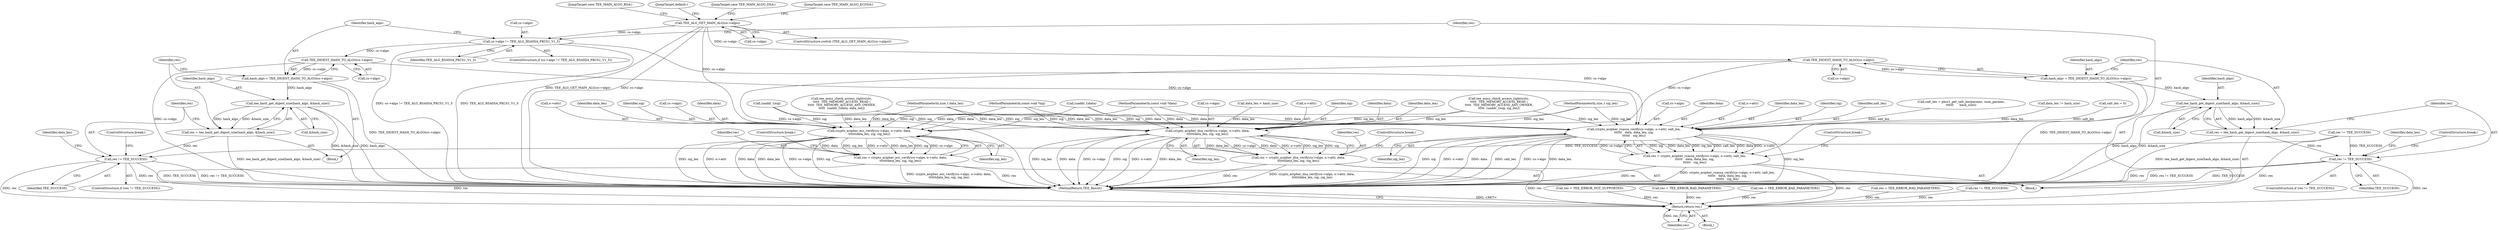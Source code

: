digraph "0_optee_os_70697bf3c5dc3d201341b01a1a8e5bc6d2fb48f8_0@pointer" {
"1000252" [label="(Call,TEE_ALG_GET_MAIN_ALG(cs->algo))"];
"1000259" [label="(Call,cs->algo != TEE_ALG_RSASSA_PKCS1_V1_5)"];
"1000267" [label="(Call,TEE_DIGEST_HASH_TO_ALGO(cs->algo))"];
"1000265" [label="(Call,hash_algo = TEE_DIGEST_HASH_TO_ALGO(cs->algo))"];
"1000273" [label="(Call,tee_hash_get_digest_size(hash_algo, &hash_size))"];
"1000271" [label="(Call,res = tee_hash_get_digest_size(hash_algo, &hash_size))"];
"1000278" [label="(Call,res != TEE_SUCCESS)"];
"1000375" [label="(Return,return res;)"];
"1000299" [label="(Call,crypto_acipher_rsassa_verify(cs->algo, o->attr, salt_len,\n\t\t\t\t\t\t   data, data_len, sig,\n\t\t\t\t\t\t   sig_len))"];
"1000297" [label="(Call,res = crypto_acipher_rsassa_verify(cs->algo, o->attr, salt_len,\n\t\t\t\t\t\t   data, data_len, sig,\n\t\t\t\t\t\t   sig_len))"];
"1000315" [label="(Call,TEE_DIGEST_HASH_TO_ALGO(cs->algo))"];
"1000313" [label="(Call,hash_algo = TEE_DIGEST_HASH_TO_ALGO(cs->algo))"];
"1000321" [label="(Call,tee_hash_get_digest_size(hash_algo, &hash_size))"];
"1000319" [label="(Call,res = tee_hash_get_digest_size(hash_algo, &hash_size))"];
"1000326" [label="(Call,res != TEE_SUCCESS)"];
"1000341" [label="(Call,crypto_acipher_dsa_verify(cs->algo, o->attr, data,\n\t\t\t\t\t\tdata_len, sig, sig_len))"];
"1000339" [label="(Call,res = crypto_acipher_dsa_verify(cs->algo, o->attr, data,\n\t\t\t\t\t\tdata_len, sig, sig_len))"];
"1000356" [label="(Call,crypto_acipher_ecc_verify(cs->algo, o->attr, data,\n\t\t\t\t\t\tdata_len, sig, sig_len))"];
"1000354" [label="(Call,res = crypto_acipher_ecc_verify(cs->algo, o->attr, data,\n\t\t\t\t\t\tdata_len, sig, sig_len))"];
"1000253" [label="(Call,cs->algo)"];
"1000264" [label="(Block,)"];
"1000251" [label="(ControlStructure,switch (TEE_ALG_GET_MAIN_ALG(cs->algo)))"];
"1000339" [label="(Call,res = crypto_acipher_dsa_verify(cs->algo, o->attr, data,\n\t\t\t\t\t\tdata_len, sig, sig_len))"];
"1000325" [label="(ControlStructure,if (res != TEE_SUCCESS))"];
"1000298" [label="(Identifier,res)"];
"1000105" [label="(MethodParameterIn,const void *data)"];
"1000263" [label="(Identifier,TEE_ALG_RSASSA_PKCS1_V1_5)"];
"1000315" [label="(Call,TEE_DIGEST_HASH_TO_ALGO(cs->algo))"];
"1000284" [label="(Identifier,data_len)"];
"1000332" [label="(Identifier,data_len)"];
"1000107" [label="(MethodParameterIn,const void *sig)"];
"1000272" [label="(Identifier,res)"];
"1000342" [label="(Call,cs->algo)"];
"1000331" [label="(Call,data_len > hash_size)"];
"1000257" [label="(JumpTarget,case TEE_MAIN_ALGO_RSA:)"];
"1000357" [label="(Call,cs->algo)"];
"1000306" [label="(Identifier,salt_len)"];
"1000369" [label="(Call,res = TEE_ERROR_NOT_SUPPORTED)"];
"1000291" [label="(Call,salt_len = pkcs1_get_salt_len(params, num_params,\n\t\t\t\t\t\t      hash_size))"];
"1000322" [label="(Identifier,hash_algo)"];
"1000297" [label="(Call,res = crypto_acipher_rsassa_verify(cs->algo, o->attr, salt_len,\n\t\t\t\t\t\t   data, data_len, sig,\n\t\t\t\t\t\t   sig_len))"];
"1000311" [label="(ControlStructure,break;)"];
"1000368" [label="(JumpTarget,default:)"];
"1000345" [label="(Call,o->attr)"];
"1000283" [label="(Call,data_len != hash_size)"];
"1000366" [label="(Identifier,sig_len)"];
"1000312" [label="(JumpTarget,case TEE_MAIN_ALGO_DSA:)"];
"1000280" [label="(Identifier,TEE_SUCCESS)"];
"1000352" [label="(ControlStructure,break;)"];
"1000287" [label="(Call,res = TEE_ERROR_BAD_PARAMETERS)"];
"1000354" [label="(Call,res = crypto_acipher_ecc_verify(cs->algo, o->attr, data,\n\t\t\t\t\t\tdata_len, sig, sig_len))"];
"1000166" [label="(Call,tee_mmu_check_access_rights(utc,\n\t\t\t\t\t  TEE_MEMORY_ACCESS_READ |\n\t\t\t\t\t  TEE_MEMORY_ACCESS_ANY_OWNER,\n\t\t\t\t\t  (uaddr_t)data, data_len))"];
"1000299" [label="(Call,crypto_acipher_rsassa_verify(cs->algo, o->attr, salt_len,\n\t\t\t\t\t\t   data, data_len, sig,\n\t\t\t\t\t\t   sig_len))"];
"1000116" [label="(Call,salt_len = 0)"];
"1000376" [label="(Identifier,res)"];
"1000275" [label="(Call,&hash_size)"];
"1000259" [label="(Call,cs->algo != TEE_ALG_RSASSA_PKCS1_V1_5)"];
"1000109" [label="(Block,)"];
"1000351" [label="(Identifier,sig_len)"];
"1000108" [label="(MethodParameterIn,size_t sig_len)"];
"1000353" [label="(JumpTarget,case TEE_MAIN_ALGO_ECDSA:)"];
"1000367" [label="(ControlStructure,break;)"];
"1000335" [label="(Call,res = TEE_ERROR_BAD_PARAMETERS)"];
"1000314" [label="(Identifier,hash_algo)"];
"1000350" [label="(Identifier,sig)"];
"1000267" [label="(Call,TEE_DIGEST_HASH_TO_ALGO(cs->algo))"];
"1000274" [label="(Identifier,hash_algo)"];
"1000183" [label="(Call,tee_mmu_check_access_rights(utc,\n\t\t\t\t\t  TEE_MEMORY_ACCESS_READ |\n\t\t\t\t\t  TEE_MEMORY_ACCESS_ANY_OWNER,\n\t\t\t\t\t  (uaddr_t)sig, sig_len))"];
"1000232" [label="(Call,res != TEE_SUCCESS)"];
"1000271" [label="(Call,res = tee_hash_get_digest_size(hash_algo, &hash_size))"];
"1000310" [label="(Identifier,sig_len)"];
"1000323" [label="(Call,&hash_size)"];
"1000300" [label="(Call,cs->algo)"];
"1000320" [label="(Identifier,res)"];
"1000307" [label="(Identifier,data)"];
"1000266" [label="(Identifier,hash_algo)"];
"1000328" [label="(Identifier,TEE_SUCCESS)"];
"1000363" [label="(Identifier,data)"];
"1000273" [label="(Call,tee_hash_get_digest_size(hash_algo, &hash_size))"];
"1000281" [label="(ControlStructure,break;)"];
"1000171" [label="(Call,(uaddr_t)data)"];
"1000326" [label="(Call,res != TEE_SUCCESS)"];
"1000247" [label="(Call,res = TEE_ERROR_BAD_PARAMETERS)"];
"1000303" [label="(Call,o->attr)"];
"1000313" [label="(Call,hash_algo = TEE_DIGEST_HASH_TO_ALGO(cs->algo))"];
"1000260" [label="(Call,cs->algo)"];
"1000252" [label="(Call,TEE_ALG_GET_MAIN_ALG(cs->algo))"];
"1000308" [label="(Identifier,data_len)"];
"1000355" [label="(Identifier,res)"];
"1000340" [label="(Identifier,res)"];
"1000319" [label="(Call,res = tee_hash_get_digest_size(hash_algo, &hash_size))"];
"1000327" [label="(Identifier,res)"];
"1000348" [label="(Identifier,data)"];
"1000377" [label="(MethodReturn,TEE_Result)"];
"1000360" [label="(Call,o->attr)"];
"1000316" [label="(Call,cs->algo)"];
"1000218" [label="(Call,res != TEE_SUCCESS)"];
"1000341" [label="(Call,crypto_acipher_dsa_verify(cs->algo, o->attr, data,\n\t\t\t\t\t\tdata_len, sig, sig_len))"];
"1000321" [label="(Call,tee_hash_get_digest_size(hash_algo, &hash_size))"];
"1000265" [label="(Call,hash_algo = TEE_DIGEST_HASH_TO_ALGO(cs->algo))"];
"1000268" [label="(Call,cs->algo)"];
"1000349" [label="(Identifier,data_len)"];
"1000106" [label="(MethodParameterIn,size_t data_len)"];
"1000356" [label="(Call,crypto_acipher_ecc_verify(cs->algo, o->attr, data,\n\t\t\t\t\t\tdata_len, sig, sig_len))"];
"1000258" [label="(ControlStructure,if (cs->algo != TEE_ALG_RSASSA_PKCS1_V1_5))"];
"1000364" [label="(Identifier,data_len)"];
"1000256" [label="(Block,)"];
"1000188" [label="(Call,(uaddr_t)sig)"];
"1000329" [label="(ControlStructure,break;)"];
"1000365" [label="(Identifier,sig)"];
"1000375" [label="(Return,return res;)"];
"1000278" [label="(Call,res != TEE_SUCCESS)"];
"1000279" [label="(Identifier,res)"];
"1000277" [label="(ControlStructure,if (res != TEE_SUCCESS))"];
"1000309" [label="(Identifier,sig)"];
"1000252" -> "1000251"  [label="AST: "];
"1000252" -> "1000253"  [label="CFG: "];
"1000253" -> "1000252"  [label="AST: "];
"1000257" -> "1000252"  [label="CFG: "];
"1000312" -> "1000252"  [label="CFG: "];
"1000353" -> "1000252"  [label="CFG: "];
"1000368" -> "1000252"  [label="CFG: "];
"1000252" -> "1000377"  [label="DDG: cs->algo"];
"1000252" -> "1000377"  [label="DDG: TEE_ALG_GET_MAIN_ALG(cs->algo)"];
"1000252" -> "1000259"  [label="DDG: cs->algo"];
"1000252" -> "1000315"  [label="DDG: cs->algo"];
"1000252" -> "1000356"  [label="DDG: cs->algo"];
"1000259" -> "1000258"  [label="AST: "];
"1000259" -> "1000263"  [label="CFG: "];
"1000260" -> "1000259"  [label="AST: "];
"1000263" -> "1000259"  [label="AST: "];
"1000266" -> "1000259"  [label="CFG: "];
"1000298" -> "1000259"  [label="CFG: "];
"1000259" -> "1000377"  [label="DDG: cs->algo != TEE_ALG_RSASSA_PKCS1_V1_5"];
"1000259" -> "1000377"  [label="DDG: TEE_ALG_RSASSA_PKCS1_V1_5"];
"1000259" -> "1000267"  [label="DDG: cs->algo"];
"1000259" -> "1000299"  [label="DDG: cs->algo"];
"1000267" -> "1000265"  [label="AST: "];
"1000267" -> "1000268"  [label="CFG: "];
"1000268" -> "1000267"  [label="AST: "];
"1000265" -> "1000267"  [label="CFG: "];
"1000267" -> "1000377"  [label="DDG: cs->algo"];
"1000267" -> "1000265"  [label="DDG: cs->algo"];
"1000267" -> "1000299"  [label="DDG: cs->algo"];
"1000265" -> "1000264"  [label="AST: "];
"1000266" -> "1000265"  [label="AST: "];
"1000272" -> "1000265"  [label="CFG: "];
"1000265" -> "1000377"  [label="DDG: TEE_DIGEST_HASH_TO_ALGO(cs->algo)"];
"1000265" -> "1000273"  [label="DDG: hash_algo"];
"1000273" -> "1000271"  [label="AST: "];
"1000273" -> "1000275"  [label="CFG: "];
"1000274" -> "1000273"  [label="AST: "];
"1000275" -> "1000273"  [label="AST: "];
"1000271" -> "1000273"  [label="CFG: "];
"1000273" -> "1000377"  [label="DDG: &hash_size"];
"1000273" -> "1000377"  [label="DDG: hash_algo"];
"1000273" -> "1000271"  [label="DDG: hash_algo"];
"1000273" -> "1000271"  [label="DDG: &hash_size"];
"1000271" -> "1000264"  [label="AST: "];
"1000272" -> "1000271"  [label="AST: "];
"1000279" -> "1000271"  [label="CFG: "];
"1000271" -> "1000377"  [label="DDG: tee_hash_get_digest_size(hash_algo, &hash_size)"];
"1000271" -> "1000278"  [label="DDG: res"];
"1000278" -> "1000277"  [label="AST: "];
"1000278" -> "1000280"  [label="CFG: "];
"1000279" -> "1000278"  [label="AST: "];
"1000280" -> "1000278"  [label="AST: "];
"1000281" -> "1000278"  [label="CFG: "];
"1000284" -> "1000278"  [label="CFG: "];
"1000278" -> "1000377"  [label="DDG: TEE_SUCCESS"];
"1000278" -> "1000377"  [label="DDG: res != TEE_SUCCESS"];
"1000278" -> "1000377"  [label="DDG: res"];
"1000232" -> "1000278"  [label="DDG: TEE_SUCCESS"];
"1000278" -> "1000375"  [label="DDG: res"];
"1000375" -> "1000109"  [label="AST: "];
"1000375" -> "1000376"  [label="CFG: "];
"1000376" -> "1000375"  [label="AST: "];
"1000377" -> "1000375"  [label="CFG: "];
"1000375" -> "1000377"  [label="DDG: <RET>"];
"1000376" -> "1000375"  [label="DDG: res"];
"1000247" -> "1000375"  [label="DDG: res"];
"1000297" -> "1000375"  [label="DDG: res"];
"1000335" -> "1000375"  [label="DDG: res"];
"1000232" -> "1000375"  [label="DDG: res"];
"1000369" -> "1000375"  [label="DDG: res"];
"1000218" -> "1000375"  [label="DDG: res"];
"1000339" -> "1000375"  [label="DDG: res"];
"1000287" -> "1000375"  [label="DDG: res"];
"1000326" -> "1000375"  [label="DDG: res"];
"1000354" -> "1000375"  [label="DDG: res"];
"1000299" -> "1000297"  [label="AST: "];
"1000299" -> "1000310"  [label="CFG: "];
"1000300" -> "1000299"  [label="AST: "];
"1000303" -> "1000299"  [label="AST: "];
"1000306" -> "1000299"  [label="AST: "];
"1000307" -> "1000299"  [label="AST: "];
"1000308" -> "1000299"  [label="AST: "];
"1000309" -> "1000299"  [label="AST: "];
"1000310" -> "1000299"  [label="AST: "];
"1000297" -> "1000299"  [label="CFG: "];
"1000299" -> "1000377"  [label="DDG: sig_len"];
"1000299" -> "1000377"  [label="DDG: sig"];
"1000299" -> "1000377"  [label="DDG: o->attr"];
"1000299" -> "1000377"  [label="DDG: data"];
"1000299" -> "1000377"  [label="DDG: salt_len"];
"1000299" -> "1000377"  [label="DDG: cs->algo"];
"1000299" -> "1000377"  [label="DDG: data_len"];
"1000299" -> "1000297"  [label="DDG: sig"];
"1000299" -> "1000297"  [label="DDG: data_len"];
"1000299" -> "1000297"  [label="DDG: sig_len"];
"1000299" -> "1000297"  [label="DDG: salt_len"];
"1000299" -> "1000297"  [label="DDG: data"];
"1000299" -> "1000297"  [label="DDG: o->attr"];
"1000299" -> "1000297"  [label="DDG: cs->algo"];
"1000116" -> "1000299"  [label="DDG: salt_len"];
"1000291" -> "1000299"  [label="DDG: salt_len"];
"1000171" -> "1000299"  [label="DDG: data"];
"1000105" -> "1000299"  [label="DDG: data"];
"1000283" -> "1000299"  [label="DDG: data_len"];
"1000166" -> "1000299"  [label="DDG: data_len"];
"1000106" -> "1000299"  [label="DDG: data_len"];
"1000188" -> "1000299"  [label="DDG: sig"];
"1000107" -> "1000299"  [label="DDG: sig"];
"1000183" -> "1000299"  [label="DDG: sig_len"];
"1000108" -> "1000299"  [label="DDG: sig_len"];
"1000297" -> "1000256"  [label="AST: "];
"1000298" -> "1000297"  [label="AST: "];
"1000311" -> "1000297"  [label="CFG: "];
"1000297" -> "1000377"  [label="DDG: res"];
"1000297" -> "1000377"  [label="DDG: crypto_acipher_rsassa_verify(cs->algo, o->attr, salt_len,\n\t\t\t\t\t\t   data, data_len, sig,\n\t\t\t\t\t\t   sig_len)"];
"1000315" -> "1000313"  [label="AST: "];
"1000315" -> "1000316"  [label="CFG: "];
"1000316" -> "1000315"  [label="AST: "];
"1000313" -> "1000315"  [label="CFG: "];
"1000315" -> "1000377"  [label="DDG: cs->algo"];
"1000315" -> "1000313"  [label="DDG: cs->algo"];
"1000315" -> "1000341"  [label="DDG: cs->algo"];
"1000313" -> "1000256"  [label="AST: "];
"1000314" -> "1000313"  [label="AST: "];
"1000320" -> "1000313"  [label="CFG: "];
"1000313" -> "1000377"  [label="DDG: TEE_DIGEST_HASH_TO_ALGO(cs->algo)"];
"1000313" -> "1000321"  [label="DDG: hash_algo"];
"1000321" -> "1000319"  [label="AST: "];
"1000321" -> "1000323"  [label="CFG: "];
"1000322" -> "1000321"  [label="AST: "];
"1000323" -> "1000321"  [label="AST: "];
"1000319" -> "1000321"  [label="CFG: "];
"1000321" -> "1000377"  [label="DDG: hash_algo"];
"1000321" -> "1000377"  [label="DDG: &hash_size"];
"1000321" -> "1000319"  [label="DDG: hash_algo"];
"1000321" -> "1000319"  [label="DDG: &hash_size"];
"1000319" -> "1000256"  [label="AST: "];
"1000320" -> "1000319"  [label="AST: "];
"1000327" -> "1000319"  [label="CFG: "];
"1000319" -> "1000377"  [label="DDG: tee_hash_get_digest_size(hash_algo, &hash_size)"];
"1000319" -> "1000326"  [label="DDG: res"];
"1000326" -> "1000325"  [label="AST: "];
"1000326" -> "1000328"  [label="CFG: "];
"1000327" -> "1000326"  [label="AST: "];
"1000328" -> "1000326"  [label="AST: "];
"1000329" -> "1000326"  [label="CFG: "];
"1000332" -> "1000326"  [label="CFG: "];
"1000326" -> "1000377"  [label="DDG: res != TEE_SUCCESS"];
"1000326" -> "1000377"  [label="DDG: TEE_SUCCESS"];
"1000326" -> "1000377"  [label="DDG: res"];
"1000232" -> "1000326"  [label="DDG: TEE_SUCCESS"];
"1000341" -> "1000339"  [label="AST: "];
"1000341" -> "1000351"  [label="CFG: "];
"1000342" -> "1000341"  [label="AST: "];
"1000345" -> "1000341"  [label="AST: "];
"1000348" -> "1000341"  [label="AST: "];
"1000349" -> "1000341"  [label="AST: "];
"1000350" -> "1000341"  [label="AST: "];
"1000351" -> "1000341"  [label="AST: "];
"1000339" -> "1000341"  [label="CFG: "];
"1000341" -> "1000377"  [label="DDG: data_len"];
"1000341" -> "1000377"  [label="DDG: sig_len"];
"1000341" -> "1000377"  [label="DDG: data"];
"1000341" -> "1000377"  [label="DDG: cs->algo"];
"1000341" -> "1000377"  [label="DDG: sig"];
"1000341" -> "1000377"  [label="DDG: o->attr"];
"1000341" -> "1000339"  [label="DDG: data_len"];
"1000341" -> "1000339"  [label="DDG: cs->algo"];
"1000341" -> "1000339"  [label="DDG: data"];
"1000341" -> "1000339"  [label="DDG: o->attr"];
"1000341" -> "1000339"  [label="DDG: sig_len"];
"1000341" -> "1000339"  [label="DDG: sig"];
"1000171" -> "1000341"  [label="DDG: data"];
"1000105" -> "1000341"  [label="DDG: data"];
"1000331" -> "1000341"  [label="DDG: data_len"];
"1000106" -> "1000341"  [label="DDG: data_len"];
"1000188" -> "1000341"  [label="DDG: sig"];
"1000107" -> "1000341"  [label="DDG: sig"];
"1000183" -> "1000341"  [label="DDG: sig_len"];
"1000108" -> "1000341"  [label="DDG: sig_len"];
"1000339" -> "1000256"  [label="AST: "];
"1000340" -> "1000339"  [label="AST: "];
"1000352" -> "1000339"  [label="CFG: "];
"1000339" -> "1000377"  [label="DDG: res"];
"1000339" -> "1000377"  [label="DDG: crypto_acipher_dsa_verify(cs->algo, o->attr, data,\n\t\t\t\t\t\tdata_len, sig, sig_len)"];
"1000356" -> "1000354"  [label="AST: "];
"1000356" -> "1000366"  [label="CFG: "];
"1000357" -> "1000356"  [label="AST: "];
"1000360" -> "1000356"  [label="AST: "];
"1000363" -> "1000356"  [label="AST: "];
"1000364" -> "1000356"  [label="AST: "];
"1000365" -> "1000356"  [label="AST: "];
"1000366" -> "1000356"  [label="AST: "];
"1000354" -> "1000356"  [label="CFG: "];
"1000356" -> "1000377"  [label="DDG: sig"];
"1000356" -> "1000377"  [label="DDG: data_len"];
"1000356" -> "1000377"  [label="DDG: cs->algo"];
"1000356" -> "1000377"  [label="DDG: sig_len"];
"1000356" -> "1000377"  [label="DDG: o->attr"];
"1000356" -> "1000377"  [label="DDG: data"];
"1000356" -> "1000354"  [label="DDG: data"];
"1000356" -> "1000354"  [label="DDG: sig_len"];
"1000356" -> "1000354"  [label="DDG: o->attr"];
"1000356" -> "1000354"  [label="DDG: data_len"];
"1000356" -> "1000354"  [label="DDG: sig"];
"1000356" -> "1000354"  [label="DDG: cs->algo"];
"1000171" -> "1000356"  [label="DDG: data"];
"1000105" -> "1000356"  [label="DDG: data"];
"1000166" -> "1000356"  [label="DDG: data_len"];
"1000106" -> "1000356"  [label="DDG: data_len"];
"1000188" -> "1000356"  [label="DDG: sig"];
"1000107" -> "1000356"  [label="DDG: sig"];
"1000183" -> "1000356"  [label="DDG: sig_len"];
"1000108" -> "1000356"  [label="DDG: sig_len"];
"1000354" -> "1000256"  [label="AST: "];
"1000355" -> "1000354"  [label="AST: "];
"1000367" -> "1000354"  [label="CFG: "];
"1000354" -> "1000377"  [label="DDG: crypto_acipher_ecc_verify(cs->algo, o->attr, data,\n\t\t\t\t\t\tdata_len, sig, sig_len)"];
"1000354" -> "1000377"  [label="DDG: res"];
}
